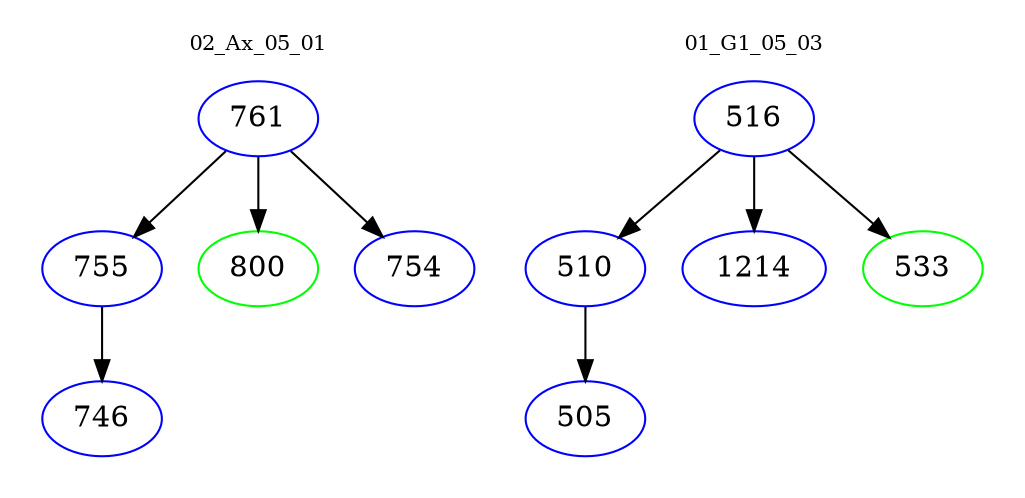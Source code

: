 digraph{
subgraph cluster_0 {
color = white
label = "02_Ax_05_01";
fontsize=10;
T0_761 [label="761", color="blue"]
T0_761 -> T0_755 [color="black"]
T0_755 [label="755", color="blue"]
T0_755 -> T0_746 [color="black"]
T0_746 [label="746", color="blue"]
T0_761 -> T0_800 [color="black"]
T0_800 [label="800", color="green"]
T0_761 -> T0_754 [color="black"]
T0_754 [label="754", color="blue"]
}
subgraph cluster_1 {
color = white
label = "01_G1_05_03";
fontsize=10;
T1_516 [label="516", color="blue"]
T1_516 -> T1_510 [color="black"]
T1_510 [label="510", color="blue"]
T1_510 -> T1_505 [color="black"]
T1_505 [label="505", color="blue"]
T1_516 -> T1_1214 [color="black"]
T1_1214 [label="1214", color="blue"]
T1_516 -> T1_533 [color="black"]
T1_533 [label="533", color="green"]
}
}
